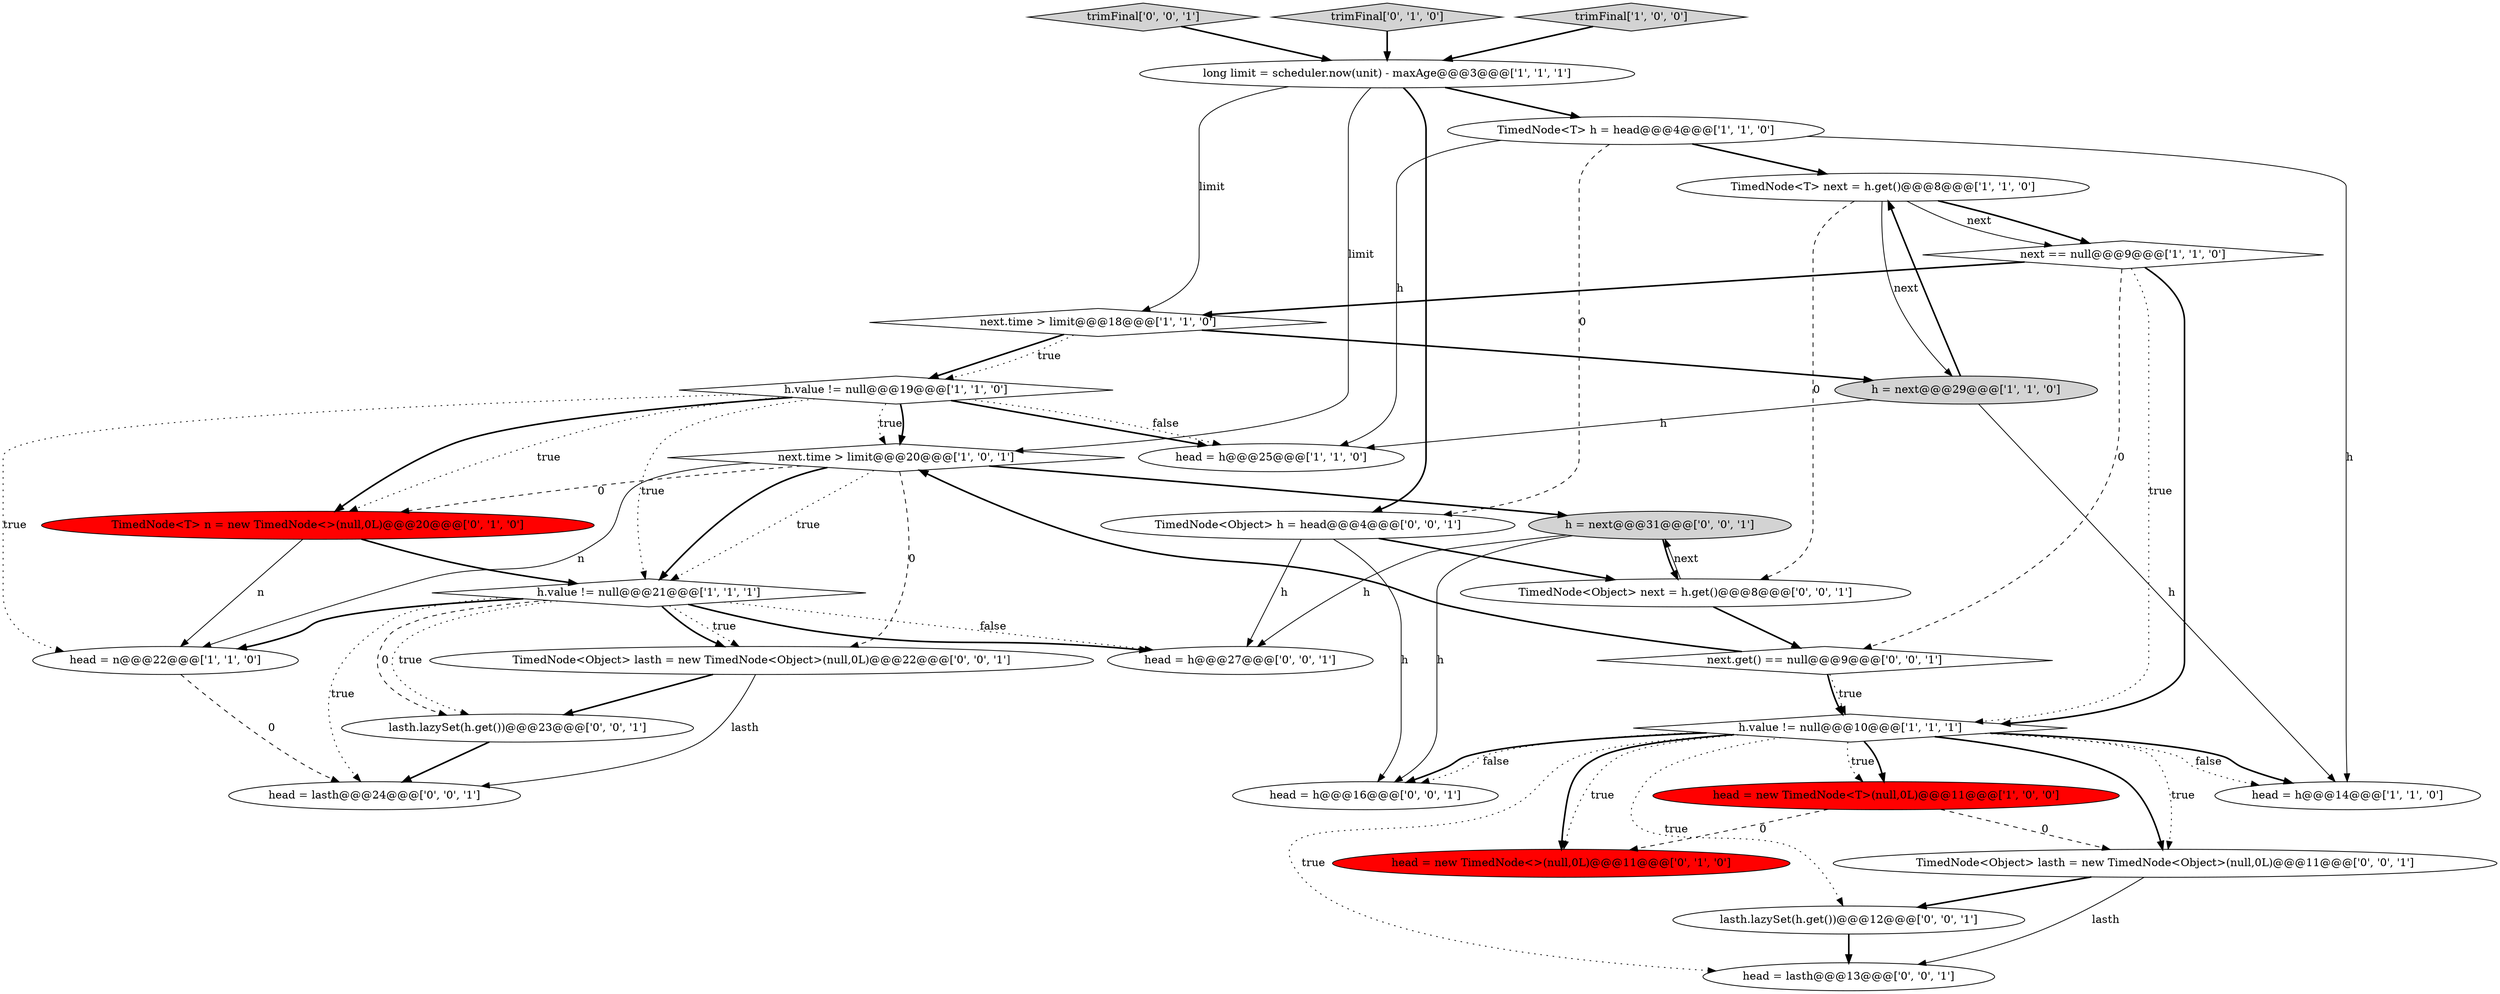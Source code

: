 digraph {
10 [style = filled, label = "next.time > limit@@@20@@@['1', '0', '1']", fillcolor = white, shape = diamond image = "AAA0AAABBB1BBB"];
3 [style = filled, label = "h.value != null@@@19@@@['1', '1', '0']", fillcolor = white, shape = diamond image = "AAA0AAABBB1BBB"];
26 [style = filled, label = "trimFinal['0', '0', '1']", fillcolor = lightgray, shape = diamond image = "AAA0AAABBB3BBB"];
18 [style = filled, label = "lasth.lazySet(h.get())@@@23@@@['0', '0', '1']", fillcolor = white, shape = ellipse image = "AAA0AAABBB3BBB"];
21 [style = filled, label = "head = lasth@@@13@@@['0', '0', '1']", fillcolor = white, shape = ellipse image = "AAA0AAABBB3BBB"];
11 [style = filled, label = "TimedNode<T> next = h.get()@@@8@@@['1', '1', '0']", fillcolor = white, shape = ellipse image = "AAA0AAABBB1BBB"];
14 [style = filled, label = "TimedNode<T> h = head@@@4@@@['1', '1', '0']", fillcolor = white, shape = ellipse image = "AAA0AAABBB1BBB"];
7 [style = filled, label = "head = h@@@14@@@['1', '1', '0']", fillcolor = white, shape = ellipse image = "AAA0AAABBB1BBB"];
25 [style = filled, label = "lasth.lazySet(h.get())@@@12@@@['0', '0', '1']", fillcolor = white, shape = ellipse image = "AAA0AAABBB3BBB"];
28 [style = filled, label = "TimedNode<Object> lasth = new TimedNode<Object>(null,0L)@@@22@@@['0', '0', '1']", fillcolor = white, shape = ellipse image = "AAA0AAABBB3BBB"];
2 [style = filled, label = "h.value != null@@@10@@@['1', '1', '1']", fillcolor = white, shape = diamond image = "AAA0AAABBB1BBB"];
22 [style = filled, label = "TimedNode<Object> lasth = new TimedNode<Object>(null,0L)@@@11@@@['0', '0', '1']", fillcolor = white, shape = ellipse image = "AAA0AAABBB3BBB"];
12 [style = filled, label = "next == null@@@9@@@['1', '1', '0']", fillcolor = white, shape = diamond image = "AAA0AAABBB1BBB"];
15 [style = filled, label = "trimFinal['0', '1', '0']", fillcolor = lightgray, shape = diamond image = "AAA0AAABBB2BBB"];
29 [style = filled, label = "next.get() == null@@@9@@@['0', '0', '1']", fillcolor = white, shape = diamond image = "AAA0AAABBB3BBB"];
1 [style = filled, label = "long limit = scheduler.now(unit) - maxAge@@@3@@@['1', '1', '1']", fillcolor = white, shape = ellipse image = "AAA0AAABBB1BBB"];
0 [style = filled, label = "h = next@@@29@@@['1', '1', '0']", fillcolor = lightgray, shape = ellipse image = "AAA0AAABBB1BBB"];
4 [style = filled, label = "trimFinal['1', '0', '0']", fillcolor = lightgray, shape = diamond image = "AAA0AAABBB1BBB"];
6 [style = filled, label = "next.time > limit@@@18@@@['1', '1', '0']", fillcolor = white, shape = diamond image = "AAA0AAABBB1BBB"];
8 [style = filled, label = "head = new TimedNode<T>(null,0L)@@@11@@@['1', '0', '0']", fillcolor = red, shape = ellipse image = "AAA1AAABBB1BBB"];
13 [style = filled, label = "h.value != null@@@21@@@['1', '1', '1']", fillcolor = white, shape = diamond image = "AAA0AAABBB1BBB"];
17 [style = filled, label = "TimedNode<T> n = new TimedNode<>(null,0L)@@@20@@@['0', '1', '0']", fillcolor = red, shape = ellipse image = "AAA1AAABBB2BBB"];
27 [style = filled, label = "TimedNode<Object> h = head@@@4@@@['0', '0', '1']", fillcolor = white, shape = ellipse image = "AAA0AAABBB3BBB"];
30 [style = filled, label = "h = next@@@31@@@['0', '0', '1']", fillcolor = lightgray, shape = ellipse image = "AAA0AAABBB3BBB"];
23 [style = filled, label = "head = lasth@@@24@@@['0', '0', '1']", fillcolor = white, shape = ellipse image = "AAA0AAABBB3BBB"];
9 [style = filled, label = "head = n@@@22@@@['1', '1', '0']", fillcolor = white, shape = ellipse image = "AAA0AAABBB1BBB"];
20 [style = filled, label = "head = h@@@16@@@['0', '0', '1']", fillcolor = white, shape = ellipse image = "AAA0AAABBB3BBB"];
16 [style = filled, label = "head = new TimedNode<>(null,0L)@@@11@@@['0', '1', '0']", fillcolor = red, shape = ellipse image = "AAA1AAABBB2BBB"];
19 [style = filled, label = "head = h@@@27@@@['0', '0', '1']", fillcolor = white, shape = ellipse image = "AAA0AAABBB3BBB"];
24 [style = filled, label = "TimedNode<Object> next = h.get()@@@8@@@['0', '0', '1']", fillcolor = white, shape = ellipse image = "AAA0AAABBB3BBB"];
5 [style = filled, label = "head = h@@@25@@@['1', '1', '0']", fillcolor = white, shape = ellipse image = "AAA0AAABBB1BBB"];
6->3 [style = bold, label=""];
22->25 [style = bold, label=""];
30->24 [style = bold, label=""];
14->7 [style = solid, label="h"];
3->17 [style = dotted, label="true"];
2->20 [style = bold, label=""];
13->18 [style = dotted, label="true"];
8->16 [style = dashed, label="0"];
28->18 [style = bold, label=""];
28->23 [style = solid, label="lasth"];
29->2 [style = dotted, label="true"];
18->23 [style = bold, label=""];
2->20 [style = dotted, label="false"];
2->22 [style = dotted, label="true"];
13->28 [style = dotted, label="true"];
30->20 [style = solid, label="h"];
17->9 [style = solid, label="n"];
26->1 [style = bold, label=""];
3->10 [style = dotted, label="true"];
1->27 [style = bold, label=""];
12->2 [style = dotted, label="true"];
0->5 [style = solid, label="h"];
0->11 [style = bold, label=""];
10->28 [style = dashed, label="0"];
11->12 [style = bold, label=""];
6->0 [style = bold, label=""];
24->29 [style = bold, label=""];
2->21 [style = dotted, label="true"];
3->9 [style = dotted, label="true"];
12->6 [style = bold, label=""];
2->16 [style = dotted, label="true"];
14->27 [style = dashed, label="0"];
9->23 [style = dashed, label="0"];
27->20 [style = solid, label="h"];
13->23 [style = dotted, label="true"];
30->19 [style = solid, label="h"];
2->7 [style = dotted, label="false"];
27->19 [style = solid, label="h"];
2->25 [style = dotted, label="true"];
8->22 [style = dashed, label="0"];
3->10 [style = bold, label=""];
12->2 [style = bold, label=""];
3->5 [style = bold, label=""];
29->2 [style = bold, label=""];
13->19 [style = bold, label=""];
22->21 [style = solid, label="lasth"];
13->19 [style = dotted, label="false"];
10->13 [style = bold, label=""];
1->6 [style = solid, label="limit"];
10->13 [style = dotted, label="true"];
11->0 [style = solid, label="next"];
14->5 [style = solid, label="h"];
11->24 [style = dashed, label="0"];
12->29 [style = dashed, label="0"];
10->17 [style = dashed, label="0"];
3->13 [style = dotted, label="true"];
11->12 [style = solid, label="next"];
3->17 [style = bold, label=""];
29->10 [style = bold, label=""];
1->14 [style = bold, label=""];
4->1 [style = bold, label=""];
17->13 [style = bold, label=""];
13->9 [style = bold, label=""];
27->24 [style = bold, label=""];
2->7 [style = bold, label=""];
1->10 [style = solid, label="limit"];
24->30 [style = solid, label="next"];
2->22 [style = bold, label=""];
0->7 [style = solid, label="h"];
6->3 [style = dotted, label="true"];
3->5 [style = dotted, label="false"];
13->18 [style = dashed, label="0"];
14->11 [style = bold, label=""];
10->9 [style = solid, label="n"];
10->30 [style = bold, label=""];
2->8 [style = dotted, label="true"];
25->21 [style = bold, label=""];
2->8 [style = bold, label=""];
13->28 [style = bold, label=""];
15->1 [style = bold, label=""];
2->16 [style = bold, label=""];
}
